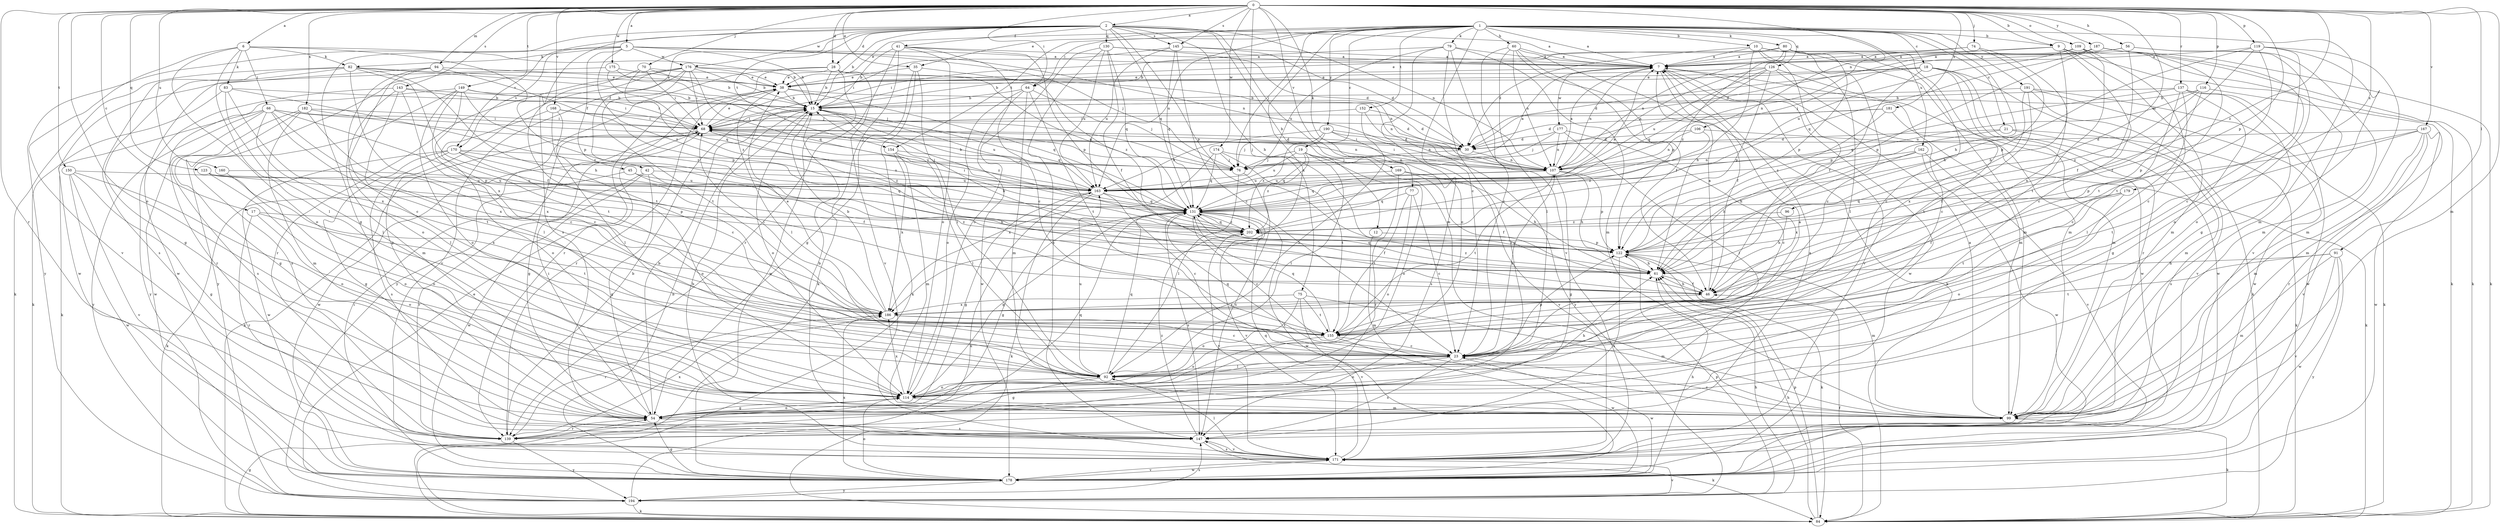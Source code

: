 strict digraph  {
0;
1;
2;
5;
6;
7;
9;
10;
12;
15;
17;
18;
19;
21;
23;
28;
30;
35;
38;
41;
42;
45;
46;
54;
56;
60;
61;
64;
66;
68;
70;
74;
75;
76;
77;
79;
80;
82;
83;
84;
91;
92;
94;
96;
99;
106;
107;
109;
114;
116;
119;
122;
123;
126;
130;
131;
137;
139;
143;
145;
147;
149;
150;
152;
154;
155;
160;
162;
163;
167;
168;
169;
170;
171;
174;
175;
176;
177;
178;
179;
181;
182;
186;
187;
190;
191;
194;
202;
0 -> 2  [label=a];
0 -> 5  [label=a];
0 -> 6  [label=a];
0 -> 9  [label=b];
0 -> 17  [label=c];
0 -> 28  [label=d];
0 -> 35  [label=e];
0 -> 56  [label=h];
0 -> 64  [label=i];
0 -> 70  [label=j];
0 -> 74  [label=j];
0 -> 75  [label=j];
0 -> 77  [label=k];
0 -> 91  [label=l];
0 -> 94  [label=m];
0 -> 96  [label=m];
0 -> 99  [label=m];
0 -> 106  [label=n];
0 -> 109  [label=o];
0 -> 114  [label=o];
0 -> 116  [label=p];
0 -> 119  [label=p];
0 -> 122  [label=p];
0 -> 123  [label=q];
0 -> 137  [label=r];
0 -> 139  [label=r];
0 -> 143  [label=s];
0 -> 145  [label=s];
0 -> 149  [label=t];
0 -> 150  [label=t];
0 -> 160  [label=u];
0 -> 167  [label=v];
0 -> 168  [label=v];
0 -> 169  [label=v];
0 -> 174  [label=w];
0 -> 175  [label=w];
0 -> 179  [label=x];
0 -> 181  [label=x];
0 -> 182  [label=x];
0 -> 187  [label=y];
0 -> 202  [label=z];
1 -> 7  [label=a];
1 -> 9  [label=b];
1 -> 10  [label=b];
1 -> 18  [label=c];
1 -> 19  [label=c];
1 -> 21  [label=c];
1 -> 23  [label=c];
1 -> 35  [label=e];
1 -> 38  [label=e];
1 -> 60  [label=h];
1 -> 61  [label=h];
1 -> 64  [label=i];
1 -> 76  [label=j];
1 -> 79  [label=k];
1 -> 80  [label=k];
1 -> 99  [label=m];
1 -> 126  [label=q];
1 -> 152  [label=t];
1 -> 154  [label=t];
1 -> 162  [label=u];
1 -> 163  [label=u];
1 -> 186  [label=x];
1 -> 190  [label=y];
1 -> 191  [label=y];
2 -> 7  [label=a];
2 -> 12  [label=b];
2 -> 15  [label=b];
2 -> 28  [label=d];
2 -> 41  [label=f];
2 -> 42  [label=f];
2 -> 54  [label=g];
2 -> 61  [label=h];
2 -> 99  [label=m];
2 -> 107  [label=n];
2 -> 122  [label=p];
2 -> 130  [label=q];
2 -> 131  [label=q];
2 -> 145  [label=s];
2 -> 147  [label=s];
2 -> 154  [label=t];
2 -> 170  [label=v];
2 -> 176  [label=w];
5 -> 7  [label=a];
5 -> 15  [label=b];
5 -> 45  [label=f];
5 -> 76  [label=j];
5 -> 82  [label=k];
5 -> 107  [label=n];
5 -> 170  [label=v];
5 -> 176  [label=w];
5 -> 194  [label=y];
5 -> 202  [label=z];
6 -> 15  [label=b];
6 -> 66  [label=i];
6 -> 82  [label=k];
6 -> 83  [label=k];
6 -> 92  [label=l];
6 -> 114  [label=o];
6 -> 122  [label=p];
6 -> 171  [label=v];
7 -> 38  [label=e];
7 -> 46  [label=f];
7 -> 99  [label=m];
7 -> 107  [label=n];
7 -> 171  [label=v];
7 -> 177  [label=w];
7 -> 178  [label=w];
9 -> 7  [label=a];
9 -> 23  [label=c];
9 -> 84  [label=k];
9 -> 99  [label=m];
9 -> 107  [label=n];
9 -> 171  [label=v];
9 -> 186  [label=x];
10 -> 7  [label=a];
10 -> 23  [label=c];
10 -> 30  [label=d];
10 -> 46  [label=f];
10 -> 61  [label=h];
10 -> 92  [label=l];
10 -> 99  [label=m];
12 -> 99  [label=m];
12 -> 122  [label=p];
15 -> 68  [label=i];
15 -> 114  [label=o];
15 -> 131  [label=q];
15 -> 163  [label=u];
15 -> 202  [label=z];
17 -> 114  [label=o];
17 -> 139  [label=r];
17 -> 155  [label=t];
17 -> 202  [label=z];
18 -> 15  [label=b];
18 -> 30  [label=d];
18 -> 38  [label=e];
18 -> 84  [label=k];
18 -> 99  [label=m];
18 -> 122  [label=p];
18 -> 139  [label=r];
18 -> 178  [label=w];
19 -> 76  [label=j];
19 -> 92  [label=l];
19 -> 114  [label=o];
19 -> 131  [label=q];
19 -> 163  [label=u];
19 -> 171  [label=v];
19 -> 202  [label=z];
21 -> 30  [label=d];
21 -> 61  [label=h];
21 -> 84  [label=k];
21 -> 147  [label=s];
23 -> 92  [label=l];
23 -> 107  [label=n];
23 -> 114  [label=o];
23 -> 122  [label=p];
23 -> 131  [label=q];
23 -> 147  [label=s];
23 -> 178  [label=w];
28 -> 15  [label=b];
28 -> 38  [label=e];
28 -> 131  [label=q];
28 -> 139  [label=r];
28 -> 171  [label=v];
28 -> 178  [label=w];
28 -> 194  [label=y];
30 -> 68  [label=i];
30 -> 76  [label=j];
30 -> 107  [label=n];
35 -> 38  [label=e];
35 -> 54  [label=g];
35 -> 84  [label=k];
35 -> 92  [label=l];
35 -> 202  [label=z];
38 -> 15  [label=b];
38 -> 92  [label=l];
38 -> 107  [label=n];
38 -> 131  [label=q];
38 -> 139  [label=r];
41 -> 7  [label=a];
41 -> 15  [label=b];
41 -> 23  [label=c];
41 -> 84  [label=k];
41 -> 114  [label=o];
41 -> 122  [label=p];
41 -> 139  [label=r];
42 -> 54  [label=g];
42 -> 131  [label=q];
42 -> 139  [label=r];
42 -> 163  [label=u];
42 -> 178  [label=w];
45 -> 61  [label=h];
45 -> 84  [label=k];
45 -> 163  [label=u];
46 -> 7  [label=a];
46 -> 61  [label=h];
46 -> 186  [label=x];
54 -> 15  [label=b];
54 -> 68  [label=i];
54 -> 114  [label=o];
54 -> 131  [label=q];
54 -> 139  [label=r];
54 -> 147  [label=s];
56 -> 7  [label=a];
56 -> 46  [label=f];
56 -> 76  [label=j];
56 -> 99  [label=m];
56 -> 114  [label=o];
60 -> 7  [label=a];
60 -> 23  [label=c];
60 -> 46  [label=f];
60 -> 84  [label=k];
60 -> 92  [label=l];
60 -> 107  [label=n];
60 -> 122  [label=p];
61 -> 15  [label=b];
61 -> 46  [label=f];
61 -> 131  [label=q];
61 -> 202  [label=z];
64 -> 15  [label=b];
64 -> 76  [label=j];
64 -> 99  [label=m];
64 -> 114  [label=o];
64 -> 155  [label=t];
64 -> 178  [label=w];
66 -> 30  [label=d];
66 -> 68  [label=i];
66 -> 84  [label=k];
66 -> 92  [label=l];
66 -> 122  [label=p];
66 -> 155  [label=t];
66 -> 178  [label=w];
66 -> 186  [label=x];
66 -> 194  [label=y];
68 -> 30  [label=d];
68 -> 38  [label=e];
68 -> 54  [label=g];
68 -> 84  [label=k];
68 -> 107  [label=n];
68 -> 163  [label=u];
68 -> 178  [label=w];
68 -> 202  [label=z];
70 -> 15  [label=b];
70 -> 38  [label=e];
70 -> 68  [label=i];
70 -> 155  [label=t];
70 -> 202  [label=z];
74 -> 7  [label=a];
74 -> 38  [label=e];
74 -> 61  [label=h];
74 -> 122  [label=p];
75 -> 99  [label=m];
75 -> 114  [label=o];
75 -> 155  [label=t];
75 -> 171  [label=v];
75 -> 186  [label=x];
76 -> 7  [label=a];
76 -> 92  [label=l];
76 -> 147  [label=s];
77 -> 23  [label=c];
77 -> 114  [label=o];
77 -> 131  [label=q];
77 -> 155  [label=t];
79 -> 7  [label=a];
79 -> 68  [label=i];
79 -> 99  [label=m];
79 -> 114  [label=o];
79 -> 139  [label=r];
79 -> 163  [label=u];
79 -> 171  [label=v];
80 -> 7  [label=a];
80 -> 15  [label=b];
80 -> 23  [label=c];
80 -> 99  [label=m];
80 -> 107  [label=n];
80 -> 122  [label=p];
80 -> 202  [label=z];
82 -> 38  [label=e];
82 -> 46  [label=f];
82 -> 54  [label=g];
82 -> 61  [label=h];
82 -> 76  [label=j];
82 -> 84  [label=k];
82 -> 147  [label=s];
82 -> 186  [label=x];
83 -> 15  [label=b];
83 -> 84  [label=k];
83 -> 92  [label=l];
83 -> 186  [label=x];
83 -> 202  [label=z];
84 -> 46  [label=f];
84 -> 54  [label=g];
84 -> 61  [label=h];
84 -> 122  [label=p];
91 -> 61  [label=h];
91 -> 99  [label=m];
91 -> 155  [label=t];
91 -> 171  [label=v];
91 -> 178  [label=w];
91 -> 194  [label=y];
92 -> 7  [label=a];
92 -> 54  [label=g];
92 -> 114  [label=o];
92 -> 131  [label=q];
92 -> 163  [label=u];
94 -> 23  [label=c];
94 -> 38  [label=e];
94 -> 114  [label=o];
94 -> 122  [label=p];
94 -> 178  [label=w];
96 -> 61  [label=h];
96 -> 202  [label=z];
99 -> 7  [label=a];
99 -> 15  [label=b];
99 -> 23  [label=c];
99 -> 84  [label=k];
106 -> 30  [label=d];
106 -> 84  [label=k];
106 -> 107  [label=n];
106 -> 202  [label=z];
107 -> 7  [label=a];
107 -> 54  [label=g];
107 -> 61  [label=h];
107 -> 68  [label=i];
107 -> 122  [label=p];
107 -> 131  [label=q];
107 -> 155  [label=t];
107 -> 163  [label=u];
109 -> 7  [label=a];
109 -> 23  [label=c];
109 -> 84  [label=k];
109 -> 155  [label=t];
109 -> 163  [label=u];
114 -> 54  [label=g];
114 -> 61  [label=h];
114 -> 99  [label=m];
114 -> 131  [label=q];
114 -> 186  [label=x];
116 -> 15  [label=b];
116 -> 99  [label=m];
116 -> 122  [label=p];
116 -> 163  [label=u];
116 -> 202  [label=z];
119 -> 7  [label=a];
119 -> 23  [label=c];
119 -> 46  [label=f];
119 -> 54  [label=g];
119 -> 61  [label=h];
119 -> 99  [label=m];
119 -> 155  [label=t];
122 -> 61  [label=h];
122 -> 84  [label=k];
122 -> 99  [label=m];
122 -> 147  [label=s];
123 -> 114  [label=o];
123 -> 122  [label=p];
123 -> 163  [label=u];
123 -> 186  [label=x];
126 -> 23  [label=c];
126 -> 38  [label=e];
126 -> 107  [label=n];
126 -> 122  [label=p];
126 -> 131  [label=q];
126 -> 163  [label=u];
126 -> 178  [label=w];
130 -> 7  [label=a];
130 -> 30  [label=d];
130 -> 46  [label=f];
130 -> 114  [label=o];
130 -> 131  [label=q];
130 -> 147  [label=s];
130 -> 163  [label=u];
131 -> 7  [label=a];
131 -> 23  [label=c];
131 -> 46  [label=f];
131 -> 54  [label=g];
131 -> 68  [label=i];
131 -> 147  [label=s];
131 -> 171  [label=v];
131 -> 178  [label=w];
131 -> 202  [label=z];
137 -> 15  [label=b];
137 -> 23  [label=c];
137 -> 54  [label=g];
137 -> 92  [label=l];
137 -> 99  [label=m];
137 -> 131  [label=q];
137 -> 178  [label=w];
139 -> 7  [label=a];
139 -> 15  [label=b];
139 -> 186  [label=x];
139 -> 194  [label=y];
143 -> 15  [label=b];
143 -> 23  [label=c];
143 -> 68  [label=i];
143 -> 92  [label=l];
143 -> 99  [label=m];
143 -> 194  [label=y];
145 -> 7  [label=a];
145 -> 23  [label=c];
145 -> 30  [label=d];
145 -> 68  [label=i];
145 -> 131  [label=q];
145 -> 163  [label=u];
147 -> 84  [label=k];
147 -> 171  [label=v];
147 -> 202  [label=z];
149 -> 15  [label=b];
149 -> 23  [label=c];
149 -> 68  [label=i];
149 -> 114  [label=o];
149 -> 139  [label=r];
149 -> 147  [label=s];
149 -> 155  [label=t];
149 -> 202  [label=z];
150 -> 54  [label=g];
150 -> 114  [label=o];
150 -> 163  [label=u];
150 -> 171  [label=v];
150 -> 178  [label=w];
152 -> 30  [label=d];
152 -> 68  [label=i];
152 -> 92  [label=l];
152 -> 194  [label=y];
154 -> 76  [label=j];
154 -> 92  [label=l];
154 -> 99  [label=m];
154 -> 186  [label=x];
155 -> 23  [label=c];
155 -> 114  [label=o];
155 -> 131  [label=q];
155 -> 178  [label=w];
160 -> 114  [label=o];
160 -> 163  [label=u];
162 -> 61  [label=h];
162 -> 107  [label=n];
162 -> 171  [label=v];
162 -> 178  [label=w];
162 -> 186  [label=x];
163 -> 15  [label=b];
163 -> 23  [label=c];
163 -> 54  [label=g];
163 -> 84  [label=k];
163 -> 131  [label=q];
167 -> 30  [label=d];
167 -> 99  [label=m];
167 -> 122  [label=p];
167 -> 139  [label=r];
167 -> 155  [label=t];
167 -> 171  [label=v];
167 -> 178  [label=w];
168 -> 23  [label=c];
168 -> 30  [label=d];
168 -> 68  [label=i];
168 -> 92  [label=l];
168 -> 114  [label=o];
169 -> 46  [label=f];
169 -> 61  [label=h];
169 -> 139  [label=r];
169 -> 163  [label=u];
170 -> 46  [label=f];
170 -> 54  [label=g];
170 -> 76  [label=j];
170 -> 114  [label=o];
170 -> 147  [label=s];
170 -> 163  [label=u];
170 -> 178  [label=w];
171 -> 15  [label=b];
171 -> 92  [label=l];
171 -> 131  [label=q];
171 -> 147  [label=s];
171 -> 178  [label=w];
174 -> 76  [label=j];
174 -> 107  [label=n];
174 -> 131  [label=q];
174 -> 155  [label=t];
174 -> 186  [label=x];
175 -> 38  [label=e];
175 -> 76  [label=j];
175 -> 131  [label=q];
175 -> 178  [label=w];
176 -> 15  [label=b];
176 -> 38  [label=e];
176 -> 54  [label=g];
176 -> 68  [label=i];
176 -> 107  [label=n];
176 -> 131  [label=q];
176 -> 139  [label=r];
176 -> 155  [label=t];
176 -> 171  [label=v];
176 -> 194  [label=y];
177 -> 23  [label=c];
177 -> 30  [label=d];
177 -> 76  [label=j];
177 -> 92  [label=l];
177 -> 107  [label=n];
178 -> 15  [label=b];
178 -> 54  [label=g];
178 -> 61  [label=h];
178 -> 68  [label=i];
178 -> 114  [label=o];
178 -> 171  [label=v];
178 -> 186  [label=x];
178 -> 194  [label=y];
179 -> 46  [label=f];
179 -> 114  [label=o];
179 -> 131  [label=q];
179 -> 155  [label=t];
181 -> 30  [label=d];
181 -> 46  [label=f];
181 -> 68  [label=i];
181 -> 202  [label=z];
182 -> 54  [label=g];
182 -> 68  [label=i];
182 -> 76  [label=j];
182 -> 99  [label=m];
182 -> 147  [label=s];
182 -> 186  [label=x];
186 -> 15  [label=b];
186 -> 23  [label=c];
186 -> 38  [label=e];
186 -> 68  [label=i];
186 -> 139  [label=r];
186 -> 155  [label=t];
187 -> 7  [label=a];
187 -> 30  [label=d];
187 -> 84  [label=k];
187 -> 114  [label=o];
187 -> 122  [label=p];
187 -> 131  [label=q];
187 -> 155  [label=t];
190 -> 30  [label=d];
190 -> 76  [label=j];
190 -> 107  [label=n];
190 -> 147  [label=s];
190 -> 163  [label=u];
190 -> 202  [label=z];
191 -> 15  [label=b];
191 -> 84  [label=k];
191 -> 155  [label=t];
191 -> 171  [label=v];
191 -> 178  [label=w];
191 -> 186  [label=x];
194 -> 38  [label=e];
194 -> 61  [label=h];
194 -> 84  [label=k];
194 -> 122  [label=p];
194 -> 147  [label=s];
194 -> 163  [label=u];
194 -> 171  [label=v];
202 -> 122  [label=p];
202 -> 131  [label=q];
202 -> 171  [label=v];
}
